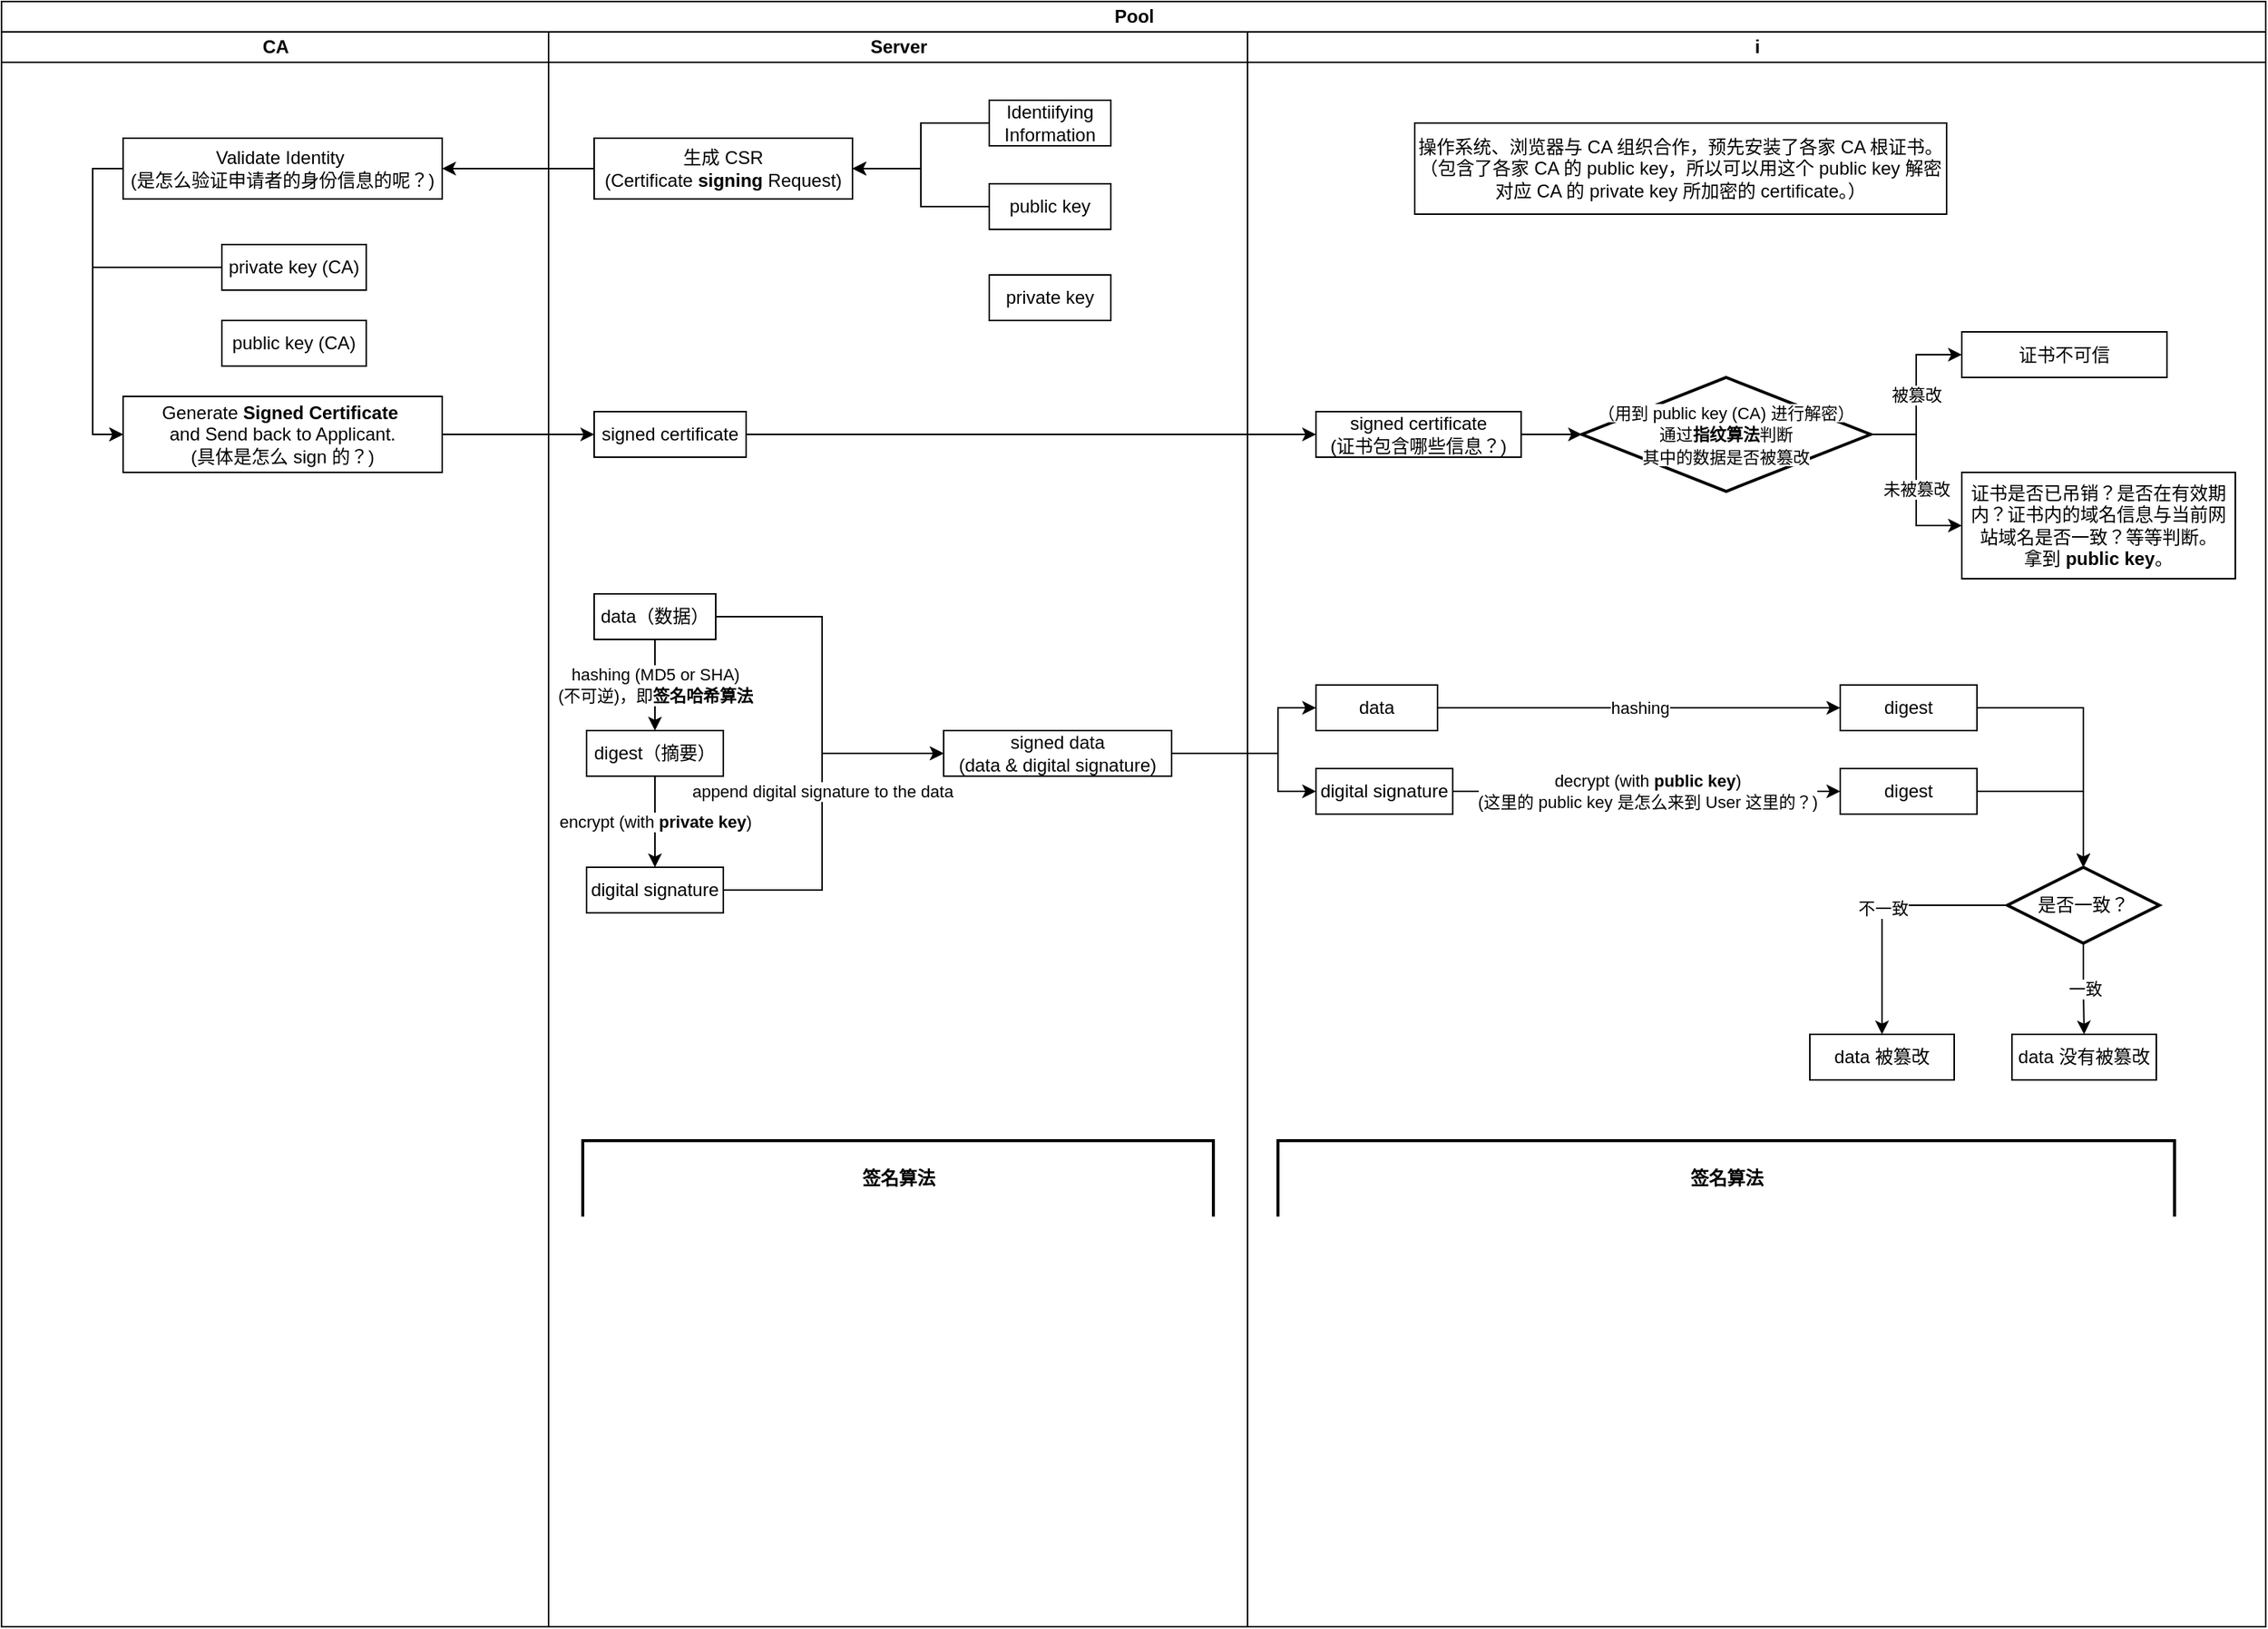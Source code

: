 <mxfile version="14.4.9" type="github">
  <diagram id="kgpKYQtTHZ0yAKxKKP6v" name="Page-1">
    <mxGraphModel dx="1422" dy="785" grid="1" gridSize="10" guides="1" tooltips="1" connect="1" arrows="1" fold="1" page="1" pageScale="1" pageWidth="850" pageHeight="1100" math="0" shadow="0">
      <root>
        <mxCell id="0" />
        <mxCell id="1" parent="0" />
        <mxCell id="6Au5uzRVC5VlOYL2ylWA-2" value="Pool" style="swimlane;html=1;childLayout=stackLayout;resizeParent=1;resizeParentMax=0;startSize=20;" parent="1" vertex="1">
          <mxGeometry x="40" y="40" width="1490" height="1070" as="geometry">
            <mxRectangle x="40" y="40" width="60" height="20" as="alternateBounds" />
          </mxGeometry>
        </mxCell>
        <mxCell id="6Au5uzRVC5VlOYL2ylWA-3" value="CA" style="swimlane;html=1;startSize=20;" parent="6Au5uzRVC5VlOYL2ylWA-2" vertex="1">
          <mxGeometry y="20" width="360" height="1050" as="geometry">
            <mxRectangle y="20" width="30" height="720" as="alternateBounds" />
          </mxGeometry>
        </mxCell>
        <mxCell id="6Au5uzRVC5VlOYL2ylWA-20" style="edgeStyle=orthogonalEdgeStyle;rounded=0;orthogonalLoop=1;jettySize=auto;html=1;exitX=0;exitY=0.5;exitDx=0;exitDy=0;entryX=0;entryY=0.5;entryDx=0;entryDy=0;" parent="6Au5uzRVC5VlOYL2ylWA-3" source="6Au5uzRVC5VlOYL2ylWA-17" target="6Au5uzRVC5VlOYL2ylWA-19" edge="1">
          <mxGeometry relative="1" as="geometry" />
        </mxCell>
        <mxCell id="6Au5uzRVC5VlOYL2ylWA-17" value="Validate Identity&amp;nbsp;&lt;br&gt;(是怎么验证申请者的身份信息的呢？)" style="whiteSpace=wrap;html=1;" parent="6Au5uzRVC5VlOYL2ylWA-3" vertex="1">
          <mxGeometry x="80" y="70" width="210" height="40" as="geometry" />
        </mxCell>
        <mxCell id="6Au5uzRVC5VlOYL2ylWA-25" style="edgeStyle=orthogonalEdgeStyle;rounded=0;orthogonalLoop=1;jettySize=auto;html=1;exitX=0;exitY=0.5;exitDx=0;exitDy=0;entryX=0;entryY=0.5;entryDx=0;entryDy=0;" parent="6Au5uzRVC5VlOYL2ylWA-3" source="6Au5uzRVC5VlOYL2ylWA-18" target="6Au5uzRVC5VlOYL2ylWA-19" edge="1">
          <mxGeometry relative="1" as="geometry">
            <Array as="points">
              <mxPoint x="60" y="155" />
              <mxPoint x="60" y="265" />
            </Array>
          </mxGeometry>
        </mxCell>
        <mxCell id="6Au5uzRVC5VlOYL2ylWA-18" value="private key (CA)" style="whiteSpace=wrap;html=1;" parent="6Au5uzRVC5VlOYL2ylWA-3" vertex="1">
          <mxGeometry x="145" y="140" width="95" height="30" as="geometry" />
        </mxCell>
        <mxCell id="6Au5uzRVC5VlOYL2ylWA-19" value="Generate &lt;b&gt;Signed Certificate&lt;/b&gt;&amp;nbsp;&lt;br&gt;and Send back to Applicant.&lt;br&gt;(具体是怎么 sign 的？)" style="whiteSpace=wrap;html=1;" parent="6Au5uzRVC5VlOYL2ylWA-3" vertex="1">
          <mxGeometry x="80" y="240" width="210" height="50" as="geometry" />
        </mxCell>
        <mxCell id="Lb6W9lznvDvHdPBaOTak-4" value="public key (CA)" style="whiteSpace=wrap;html=1;" vertex="1" parent="6Au5uzRVC5VlOYL2ylWA-3">
          <mxGeometry x="145" y="190" width="95" height="30" as="geometry" />
        </mxCell>
        <mxCell id="6Au5uzRVC5VlOYL2ylWA-4" value="Server" style="swimlane;html=1;startSize=20;" parent="6Au5uzRVC5VlOYL2ylWA-2" vertex="1">
          <mxGeometry x="360" y="20" width="460" height="1050" as="geometry" />
        </mxCell>
        <mxCell id="6Au5uzRVC5VlOYL2ylWA-27" value="hashing (MD5 or SHA)&lt;br&gt;(不可逆)，即&lt;b&gt;签名哈希算法&lt;/b&gt;" style="edgeStyle=orthogonalEdgeStyle;rounded=0;orthogonalLoop=1;jettySize=auto;html=1;exitX=0.5;exitY=1;exitDx=0;exitDy=0;entryX=0.5;entryY=0;entryDx=0;entryDy=0;" parent="6Au5uzRVC5VlOYL2ylWA-4" source="6Au5uzRVC5VlOYL2ylWA-6" target="6Au5uzRVC5VlOYL2ylWA-9" edge="1">
          <mxGeometry relative="1" as="geometry" />
        </mxCell>
        <mxCell id="6Au5uzRVC5VlOYL2ylWA-30" style="edgeStyle=orthogonalEdgeStyle;rounded=0;orthogonalLoop=1;jettySize=auto;html=1;exitX=1;exitY=0.5;exitDx=0;exitDy=0;entryX=0;entryY=0.5;entryDx=0;entryDy=0;" parent="6Au5uzRVC5VlOYL2ylWA-4" source="6Au5uzRVC5VlOYL2ylWA-6" target="6Au5uzRVC5VlOYL2ylWA-29" edge="1">
          <mxGeometry relative="1" as="geometry">
            <Array as="points">
              <mxPoint x="180" y="385" />
              <mxPoint x="180" y="475" />
            </Array>
          </mxGeometry>
        </mxCell>
        <mxCell id="6Au5uzRVC5VlOYL2ylWA-6" value="data（数据）" style="whiteSpace=wrap;html=1;" parent="6Au5uzRVC5VlOYL2ylWA-4" vertex="1">
          <mxGeometry x="30" y="370" width="80" height="30" as="geometry" />
        </mxCell>
        <mxCell id="6Au5uzRVC5VlOYL2ylWA-28" value="encrypt (with &lt;b&gt;private key&lt;/b&gt;)" style="edgeStyle=orthogonalEdgeStyle;rounded=0;orthogonalLoop=1;jettySize=auto;html=1;exitX=0.5;exitY=1;exitDx=0;exitDy=0;entryX=0.5;entryY=0;entryDx=0;entryDy=0;" parent="6Au5uzRVC5VlOYL2ylWA-4" source="6Au5uzRVC5VlOYL2ylWA-9" target="6Au5uzRVC5VlOYL2ylWA-10" edge="1">
          <mxGeometry relative="1" as="geometry" />
        </mxCell>
        <mxCell id="6Au5uzRVC5VlOYL2ylWA-9" value="digest（摘要）" style="whiteSpace=wrap;html=1;" parent="6Au5uzRVC5VlOYL2ylWA-4" vertex="1">
          <mxGeometry x="25" y="460" width="90" height="30" as="geometry" />
        </mxCell>
        <mxCell id="6Au5uzRVC5VlOYL2ylWA-32" value="append&amp;nbsp;digital signature to the data" style="edgeStyle=orthogonalEdgeStyle;rounded=0;orthogonalLoop=1;jettySize=auto;html=1;exitX=1;exitY=0.5;exitDx=0;exitDy=0;entryX=0;entryY=0.5;entryDx=0;entryDy=0;" parent="6Au5uzRVC5VlOYL2ylWA-4" source="6Au5uzRVC5VlOYL2ylWA-10" target="6Au5uzRVC5VlOYL2ylWA-29" edge="1">
          <mxGeometry x="0.106" relative="1" as="geometry">
            <Array as="points">
              <mxPoint x="180" y="565" />
              <mxPoint x="180" y="475" />
            </Array>
            <mxPoint as="offset" />
          </mxGeometry>
        </mxCell>
        <mxCell id="6Au5uzRVC5VlOYL2ylWA-10" value="digital signature" style="whiteSpace=wrap;html=1;" parent="6Au5uzRVC5VlOYL2ylWA-4" vertex="1">
          <mxGeometry x="25" y="550" width="90" height="30" as="geometry" />
        </mxCell>
        <mxCell id="6Au5uzRVC5VlOYL2ylWA-16" style="edgeStyle=orthogonalEdgeStyle;rounded=0;orthogonalLoop=1;jettySize=auto;html=1;exitX=0;exitY=0.5;exitDx=0;exitDy=0;entryX=1;entryY=0.5;entryDx=0;entryDy=0;" parent="6Au5uzRVC5VlOYL2ylWA-4" source="6Au5uzRVC5VlOYL2ylWA-12" target="6Au5uzRVC5VlOYL2ylWA-13" edge="1">
          <mxGeometry relative="1" as="geometry" />
        </mxCell>
        <mxCell id="6Au5uzRVC5VlOYL2ylWA-12" value="public key" style="whiteSpace=wrap;html=1;" parent="6Au5uzRVC5VlOYL2ylWA-4" vertex="1">
          <mxGeometry x="290" y="100" width="80" height="30" as="geometry" />
        </mxCell>
        <mxCell id="6Au5uzRVC5VlOYL2ylWA-11" value="private key" style="whiteSpace=wrap;html=1;" parent="6Au5uzRVC5VlOYL2ylWA-4" vertex="1">
          <mxGeometry x="290" y="160" width="80" height="30" as="geometry" />
        </mxCell>
        <mxCell id="6Au5uzRVC5VlOYL2ylWA-13" value="生成 CSR &lt;br&gt;(Certificate &lt;b&gt;signing&lt;/b&gt; Request)" style="whiteSpace=wrap;html=1;" parent="6Au5uzRVC5VlOYL2ylWA-4" vertex="1">
          <mxGeometry x="30" y="70" width="170" height="40" as="geometry" />
        </mxCell>
        <mxCell id="6Au5uzRVC5VlOYL2ylWA-15" style="edgeStyle=orthogonalEdgeStyle;rounded=0;orthogonalLoop=1;jettySize=auto;html=1;exitX=0;exitY=0.5;exitDx=0;exitDy=0;entryX=1;entryY=0.5;entryDx=0;entryDy=0;" parent="6Au5uzRVC5VlOYL2ylWA-4" source="6Au5uzRVC5VlOYL2ylWA-14" target="6Au5uzRVC5VlOYL2ylWA-13" edge="1">
          <mxGeometry relative="1" as="geometry" />
        </mxCell>
        <mxCell id="6Au5uzRVC5VlOYL2ylWA-14" value="Identiifying Information" style="whiteSpace=wrap;html=1;" parent="6Au5uzRVC5VlOYL2ylWA-4" vertex="1">
          <mxGeometry x="290" y="45" width="80" height="30" as="geometry" />
        </mxCell>
        <mxCell id="6Au5uzRVC5VlOYL2ylWA-23" value="signed certificate" style="whiteSpace=wrap;html=1;" parent="6Au5uzRVC5VlOYL2ylWA-4" vertex="1">
          <mxGeometry x="30" y="250" width="100" height="30" as="geometry" />
        </mxCell>
        <mxCell id="6Au5uzRVC5VlOYL2ylWA-29" value="signed data&lt;br&gt;(data &amp;amp; digital signature)" style="whiteSpace=wrap;html=1;" parent="6Au5uzRVC5VlOYL2ylWA-4" vertex="1">
          <mxGeometry x="260" y="460" width="150" height="30" as="geometry" />
        </mxCell>
        <mxCell id="Lb6W9lznvDvHdPBaOTak-17" value="&lt;b&gt;签名算法&lt;/b&gt;" style="strokeWidth=2;html=1;shape=mxgraph.flowchart.annotation_1;align=center;pointerEvents=1;direction=south;" vertex="1" parent="6Au5uzRVC5VlOYL2ylWA-4">
          <mxGeometry x="22.5" y="730" width="415" height="50" as="geometry" />
        </mxCell>
        <mxCell id="6Au5uzRVC5VlOYL2ylWA-22" style="edgeStyle=orthogonalEdgeStyle;rounded=0;orthogonalLoop=1;jettySize=auto;html=1;exitX=0;exitY=0.5;exitDx=0;exitDy=0;entryX=1;entryY=0.5;entryDx=0;entryDy=0;" parent="6Au5uzRVC5VlOYL2ylWA-2" source="6Au5uzRVC5VlOYL2ylWA-13" target="6Au5uzRVC5VlOYL2ylWA-17" edge="1">
          <mxGeometry relative="1" as="geometry" />
        </mxCell>
        <mxCell id="6Au5uzRVC5VlOYL2ylWA-24" style="edgeStyle=orthogonalEdgeStyle;rounded=0;orthogonalLoop=1;jettySize=auto;html=1;exitX=1;exitY=0.5;exitDx=0;exitDy=0;entryX=0;entryY=0.5;entryDx=0;entryDy=0;" parent="6Au5uzRVC5VlOYL2ylWA-2" source="6Au5uzRVC5VlOYL2ylWA-19" target="6Au5uzRVC5VlOYL2ylWA-23" edge="1">
          <mxGeometry relative="1" as="geometry" />
        </mxCell>
        <mxCell id="6Au5uzRVC5VlOYL2ylWA-36" style="edgeStyle=orthogonalEdgeStyle;rounded=0;orthogonalLoop=1;jettySize=auto;html=1;exitX=1;exitY=0.5;exitDx=0;exitDy=0;entryX=0;entryY=0.5;entryDx=0;entryDy=0;" parent="6Au5uzRVC5VlOYL2ylWA-2" source="6Au5uzRVC5VlOYL2ylWA-29" target="6Au5uzRVC5VlOYL2ylWA-33" edge="1">
          <mxGeometry relative="1" as="geometry">
            <Array as="points">
              <mxPoint x="840" y="495" />
              <mxPoint x="840" y="465" />
            </Array>
          </mxGeometry>
        </mxCell>
        <mxCell id="6Au5uzRVC5VlOYL2ylWA-37" style="edgeStyle=orthogonalEdgeStyle;rounded=0;orthogonalLoop=1;jettySize=auto;html=1;exitX=1;exitY=0.5;exitDx=0;exitDy=0;entryX=0;entryY=0.5;entryDx=0;entryDy=0;" parent="6Au5uzRVC5VlOYL2ylWA-2" source="6Au5uzRVC5VlOYL2ylWA-29" target="6Au5uzRVC5VlOYL2ylWA-35" edge="1">
          <mxGeometry relative="1" as="geometry">
            <Array as="points">
              <mxPoint x="840" y="495" />
              <mxPoint x="840" y="520" />
            </Array>
          </mxGeometry>
        </mxCell>
        <mxCell id="Lb6W9lznvDvHdPBaOTak-2" style="edgeStyle=orthogonalEdgeStyle;rounded=0;orthogonalLoop=1;jettySize=auto;html=1;exitX=1;exitY=0.5;exitDx=0;exitDy=0;entryX=0;entryY=0.5;entryDx=0;entryDy=0;" edge="1" parent="6Au5uzRVC5VlOYL2ylWA-2" source="6Au5uzRVC5VlOYL2ylWA-23" target="Lb6W9lznvDvHdPBaOTak-1">
          <mxGeometry relative="1" as="geometry" />
        </mxCell>
        <mxCell id="6Au5uzRVC5VlOYL2ylWA-5" value="i" style="swimlane;html=1;startSize=20;" parent="6Au5uzRVC5VlOYL2ylWA-2" vertex="1">
          <mxGeometry x="820" y="20" width="670" height="1050" as="geometry">
            <mxRectangle x="770" y="20" width="30" height="460" as="alternateBounds" />
          </mxGeometry>
        </mxCell>
        <mxCell id="6Au5uzRVC5VlOYL2ylWA-39" value="hashing" style="edgeStyle=orthogonalEdgeStyle;rounded=0;orthogonalLoop=1;jettySize=auto;html=1;exitX=1;exitY=0.5;exitDx=0;exitDy=0;" parent="6Au5uzRVC5VlOYL2ylWA-5" source="6Au5uzRVC5VlOYL2ylWA-33" target="6Au5uzRVC5VlOYL2ylWA-38" edge="1">
          <mxGeometry relative="1" as="geometry" />
        </mxCell>
        <mxCell id="6Au5uzRVC5VlOYL2ylWA-33" value="data" style="whiteSpace=wrap;html=1;" parent="6Au5uzRVC5VlOYL2ylWA-5" vertex="1">
          <mxGeometry x="45" y="430" width="80" height="30" as="geometry" />
        </mxCell>
        <mxCell id="6Au5uzRVC5VlOYL2ylWA-41" value="decrypt (with &lt;b&gt;public key&lt;/b&gt;)&lt;br&gt;(这里的 public key 是怎么来到 User 这里的？)" style="edgeStyle=orthogonalEdgeStyle;rounded=0;orthogonalLoop=1;jettySize=auto;html=1;exitX=1;exitY=0.5;exitDx=0;exitDy=0;entryX=0;entryY=0.5;entryDx=0;entryDy=0;" parent="6Au5uzRVC5VlOYL2ylWA-5" source="6Au5uzRVC5VlOYL2ylWA-35" target="6Au5uzRVC5VlOYL2ylWA-40" edge="1">
          <mxGeometry relative="1" as="geometry" />
        </mxCell>
        <mxCell id="6Au5uzRVC5VlOYL2ylWA-35" value="digital signature" style="whiteSpace=wrap;html=1;" parent="6Au5uzRVC5VlOYL2ylWA-5" vertex="1">
          <mxGeometry x="45" y="485" width="90" height="30" as="geometry" />
        </mxCell>
        <mxCell id="6Au5uzRVC5VlOYL2ylWA-45" style="edgeStyle=orthogonalEdgeStyle;rounded=0;orthogonalLoop=1;jettySize=auto;html=1;exitX=1;exitY=0.5;exitDx=0;exitDy=0;entryX=0.5;entryY=0;entryDx=0;entryDy=0;entryPerimeter=0;" parent="6Au5uzRVC5VlOYL2ylWA-5" source="6Au5uzRVC5VlOYL2ylWA-38" target="6Au5uzRVC5VlOYL2ylWA-42" edge="1">
          <mxGeometry relative="1" as="geometry" />
        </mxCell>
        <mxCell id="6Au5uzRVC5VlOYL2ylWA-38" value="digest" style="whiteSpace=wrap;html=1;" parent="6Au5uzRVC5VlOYL2ylWA-5" vertex="1">
          <mxGeometry x="390" y="430" width="90" height="30" as="geometry" />
        </mxCell>
        <mxCell id="6Au5uzRVC5VlOYL2ylWA-43" style="edgeStyle=orthogonalEdgeStyle;rounded=0;orthogonalLoop=1;jettySize=auto;html=1;exitX=1;exitY=0.5;exitDx=0;exitDy=0;entryX=0.5;entryY=0;entryDx=0;entryDy=0;entryPerimeter=0;" parent="6Au5uzRVC5VlOYL2ylWA-5" source="6Au5uzRVC5VlOYL2ylWA-40" target="6Au5uzRVC5VlOYL2ylWA-42" edge="1">
          <mxGeometry relative="1" as="geometry" />
        </mxCell>
        <mxCell id="6Au5uzRVC5VlOYL2ylWA-40" value="digest" style="whiteSpace=wrap;html=1;" parent="6Au5uzRVC5VlOYL2ylWA-5" vertex="1">
          <mxGeometry x="390" y="485" width="90" height="30" as="geometry" />
        </mxCell>
        <mxCell id="6Au5uzRVC5VlOYL2ylWA-48" value="一致" style="edgeStyle=orthogonalEdgeStyle;rounded=0;orthogonalLoop=1;jettySize=auto;html=1;exitX=0.5;exitY=1;exitDx=0;exitDy=0;exitPerimeter=0;entryX=0.5;entryY=0;entryDx=0;entryDy=0;" parent="6Au5uzRVC5VlOYL2ylWA-5" source="6Au5uzRVC5VlOYL2ylWA-42" target="6Au5uzRVC5VlOYL2ylWA-46" edge="1">
          <mxGeometry relative="1" as="geometry" />
        </mxCell>
        <mxCell id="6Au5uzRVC5VlOYL2ylWA-49" value="不一致" style="edgeStyle=orthogonalEdgeStyle;rounded=0;orthogonalLoop=1;jettySize=auto;html=1;exitX=0;exitY=0.5;exitDx=0;exitDy=0;exitPerimeter=0;entryX=0.5;entryY=0;entryDx=0;entryDy=0;" parent="6Au5uzRVC5VlOYL2ylWA-5" source="6Au5uzRVC5VlOYL2ylWA-42" target="6Au5uzRVC5VlOYL2ylWA-47" edge="1">
          <mxGeometry relative="1" as="geometry" />
        </mxCell>
        <mxCell id="6Au5uzRVC5VlOYL2ylWA-42" value="是否一致？" style="strokeWidth=2;html=1;shape=mxgraph.flowchart.decision;whiteSpace=wrap;" parent="6Au5uzRVC5VlOYL2ylWA-5" vertex="1">
          <mxGeometry x="500" y="550" width="100" height="50" as="geometry" />
        </mxCell>
        <mxCell id="6Au5uzRVC5VlOYL2ylWA-46" value="data 没有被篡改" style="whiteSpace=wrap;html=1;" parent="6Au5uzRVC5VlOYL2ylWA-5" vertex="1">
          <mxGeometry x="503" y="660" width="95" height="30" as="geometry" />
        </mxCell>
        <mxCell id="6Au5uzRVC5VlOYL2ylWA-47" value="data 被篡改" style="whiteSpace=wrap;html=1;" parent="6Au5uzRVC5VlOYL2ylWA-5" vertex="1">
          <mxGeometry x="370" y="660" width="95" height="30" as="geometry" />
        </mxCell>
        <mxCell id="Lb6W9lznvDvHdPBaOTak-9" style="edgeStyle=orthogonalEdgeStyle;rounded=0;orthogonalLoop=1;jettySize=auto;html=1;exitX=1;exitY=0.5;exitDx=0;exitDy=0;entryX=0;entryY=0.5;entryDx=0;entryDy=0;entryPerimeter=0;" edge="1" parent="6Au5uzRVC5VlOYL2ylWA-5" source="Lb6W9lznvDvHdPBaOTak-1" target="Lb6W9lznvDvHdPBaOTak-8">
          <mxGeometry relative="1" as="geometry" />
        </mxCell>
        <mxCell id="Lb6W9lznvDvHdPBaOTak-1" value="signed certificate&lt;br&gt;(证书包含哪些信息？)" style="whiteSpace=wrap;html=1;" vertex="1" parent="6Au5uzRVC5VlOYL2ylWA-5">
          <mxGeometry x="45" y="250" width="135" height="30" as="geometry" />
        </mxCell>
        <mxCell id="Lb6W9lznvDvHdPBaOTak-3" value="操作系统、浏览器与 CA 组织合作，预先安装了各家 CA 根证书。&lt;br&gt;（包含了各家 CA 的 public key，所以可以用这个 public key 解密对应 CA 的 private key 所加密的 certificate。）" style="whiteSpace=wrap;html=1;" vertex="1" parent="6Au5uzRVC5VlOYL2ylWA-5">
          <mxGeometry x="110" y="60" width="350" height="60" as="geometry" />
        </mxCell>
        <mxCell id="Lb6W9lznvDvHdPBaOTak-6" value="证书不可信" style="whiteSpace=wrap;html=1;" vertex="1" parent="6Au5uzRVC5VlOYL2ylWA-5">
          <mxGeometry x="470" y="197.5" width="135" height="30" as="geometry" />
        </mxCell>
        <mxCell id="Lb6W9lznvDvHdPBaOTak-10" value="被篡改" style="edgeStyle=orthogonalEdgeStyle;rounded=0;orthogonalLoop=1;jettySize=auto;html=1;exitX=1;exitY=0.5;exitDx=0;exitDy=0;exitPerimeter=0;entryX=0;entryY=0.5;entryDx=0;entryDy=0;" edge="1" parent="6Au5uzRVC5VlOYL2ylWA-5" source="Lb6W9lznvDvHdPBaOTak-8" target="Lb6W9lznvDvHdPBaOTak-6">
          <mxGeometry relative="1" as="geometry" />
        </mxCell>
        <mxCell id="Lb6W9lznvDvHdPBaOTak-13" value="未被篡改" style="edgeStyle=orthogonalEdgeStyle;rounded=0;orthogonalLoop=1;jettySize=auto;html=1;exitX=1;exitY=0.5;exitDx=0;exitDy=0;exitPerimeter=0;entryX=0;entryY=0.5;entryDx=0;entryDy=0;" edge="1" parent="6Au5uzRVC5VlOYL2ylWA-5" source="Lb6W9lznvDvHdPBaOTak-8" target="Lb6W9lznvDvHdPBaOTak-12">
          <mxGeometry x="0.091" relative="1" as="geometry">
            <mxPoint as="offset" />
          </mxGeometry>
        </mxCell>
        <mxCell id="Lb6W9lznvDvHdPBaOTak-8" value="&lt;span style=&quot;font-size: 11px ; background-color: rgb(255 , 255 , 255)&quot;&gt;（用到 public key (CA) 进行解密）&lt;br&gt;通过&lt;b&gt;指纹算法&lt;/b&gt;判断&lt;br&gt;其中的数据是否被篡改&lt;/span&gt;" style="strokeWidth=2;html=1;shape=mxgraph.flowchart.decision;whiteSpace=wrap;" vertex="1" parent="6Au5uzRVC5VlOYL2ylWA-5">
          <mxGeometry x="220" y="227.5" width="190" height="75" as="geometry" />
        </mxCell>
        <mxCell id="Lb6W9lznvDvHdPBaOTak-12" value="证书是否已吊销？是否在有效期内？证书内的域名信息与当前网站域名是否一致？等等判断。&lt;br&gt;拿到 &lt;b&gt;public key&lt;/b&gt;。" style="whiteSpace=wrap;html=1;" vertex="1" parent="6Au5uzRVC5VlOYL2ylWA-5">
          <mxGeometry x="470" y="290" width="180" height="70" as="geometry" />
        </mxCell>
        <mxCell id="Lb6W9lznvDvHdPBaOTak-19" value="&lt;b&gt;签名算法&lt;/b&gt;" style="strokeWidth=2;html=1;shape=mxgraph.flowchart.annotation_1;align=center;pointerEvents=1;direction=south;" vertex="1" parent="6Au5uzRVC5VlOYL2ylWA-5">
          <mxGeometry x="20" y="730" width="590" height="50" as="geometry" />
        </mxCell>
      </root>
    </mxGraphModel>
  </diagram>
</mxfile>
